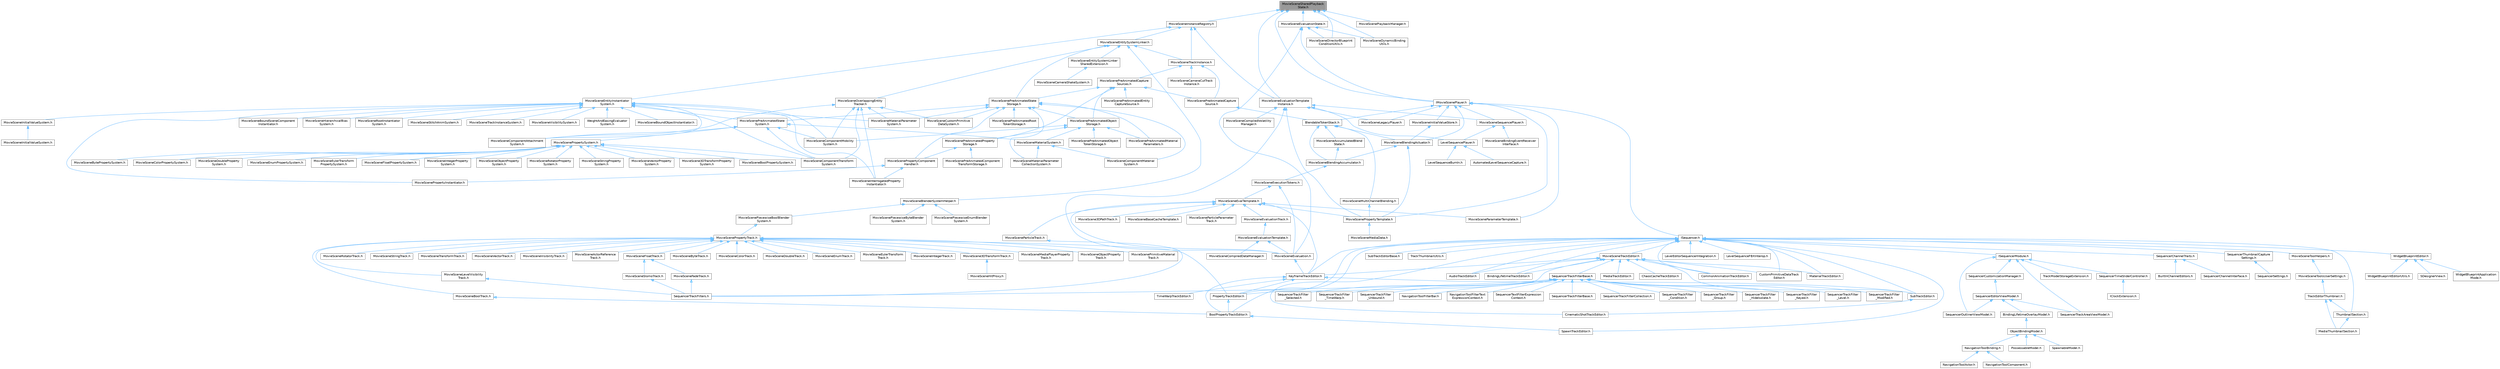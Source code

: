 digraph "MovieSceneSharedPlaybackState.h"
{
 // INTERACTIVE_SVG=YES
 // LATEX_PDF_SIZE
  bgcolor="transparent";
  edge [fontname=Helvetica,fontsize=10,labelfontname=Helvetica,labelfontsize=10];
  node [fontname=Helvetica,fontsize=10,shape=box,height=0.2,width=0.4];
  Node1 [id="Node000001",label="MovieSceneSharedPlayback\lState.h",height=0.2,width=0.4,color="gray40", fillcolor="grey60", style="filled", fontcolor="black",tooltip=" "];
  Node1 -> Node2 [id="edge1_Node000001_Node000002",dir="back",color="steelblue1",style="solid",tooltip=" "];
  Node2 [id="Node000002",label="IMovieScenePlayer.h",height=0.2,width=0.4,color="grey40", fillcolor="white", style="filled",URL="$d3/d25/IMovieScenePlayer_8h.html",tooltip=" "];
  Node2 -> Node3 [id="edge2_Node000002_Node000003",dir="back",color="steelblue1",style="solid",tooltip=" "];
  Node3 [id="Node000003",label="BlendableTokenStack.h",height=0.2,width=0.4,color="grey40", fillcolor="white", style="filled",URL="$de/d3e/BlendableTokenStack_8h.html",tooltip=" "];
  Node3 -> Node4 [id="edge3_Node000003_Node000004",dir="back",color="steelblue1",style="solid",tooltip=" "];
  Node4 [id="Node000004",label="MovieSceneAccumulatedBlend\lState.h",height=0.2,width=0.4,color="grey40", fillcolor="white", style="filled",URL="$d6/d13/MovieSceneAccumulatedBlendState_8h.html",tooltip=" "];
  Node4 -> Node5 [id="edge4_Node000004_Node000005",dir="back",color="steelblue1",style="solid",tooltip=" "];
  Node5 [id="Node000005",label="MovieSceneBlendingAccumulator.h",height=0.2,width=0.4,color="grey40", fillcolor="white", style="filled",URL="$db/dc1/MovieSceneBlendingAccumulator_8h.html",tooltip=" "];
  Node5 -> Node6 [id="edge5_Node000005_Node000006",dir="back",color="steelblue1",style="solid",tooltip=" "];
  Node6 [id="Node000006",label="MovieSceneExecutionTokens.h",height=0.2,width=0.4,color="grey40", fillcolor="white", style="filled",URL="$d7/dd2/MovieSceneExecutionTokens_8h.html",tooltip=" "];
  Node6 -> Node7 [id="edge6_Node000006_Node000007",dir="back",color="steelblue1",style="solid",tooltip=" "];
  Node7 [id="Node000007",label="MovieSceneEvalTemplate.h",height=0.2,width=0.4,color="grey40", fillcolor="white", style="filled",URL="$d2/d6c/MovieSceneEvalTemplate_8h.html",tooltip=" "];
  Node7 -> Node8 [id="edge7_Node000007_Node000008",dir="back",color="steelblue1",style="solid",tooltip=" "];
  Node8 [id="Node000008",label="KeyframeTrackEditor.h",height=0.2,width=0.4,color="grey40", fillcolor="white", style="filled",URL="$dd/d47/KeyframeTrackEditor_8h.html",tooltip=" "];
  Node8 -> Node9 [id="edge8_Node000008_Node000009",dir="back",color="steelblue1",style="solid",tooltip=" "];
  Node9 [id="Node000009",label="BoolPropertyTrackEditor.h",height=0.2,width=0.4,color="grey40", fillcolor="white", style="filled",URL="$db/d07/BoolPropertyTrackEditor_8h.html",tooltip=" "];
  Node9 -> Node10 [id="edge9_Node000009_Node000010",dir="back",color="steelblue1",style="solid",tooltip=" "];
  Node10 [id="Node000010",label="SpawnTrackEditor.h",height=0.2,width=0.4,color="grey40", fillcolor="white", style="filled",URL="$d5/dac/SpawnTrackEditor_8h.html",tooltip=" "];
  Node8 -> Node11 [id="edge10_Node000008_Node000011",dir="back",color="steelblue1",style="solid",tooltip=" "];
  Node11 [id="Node000011",label="PropertyTrackEditor.h",height=0.2,width=0.4,color="grey40", fillcolor="white", style="filled",URL="$da/d9a/PropertyTrackEditor_8h.html",tooltip=" "];
  Node11 -> Node9 [id="edge11_Node000011_Node000009",dir="back",color="steelblue1",style="solid",tooltip=" "];
  Node8 -> Node12 [id="edge12_Node000008_Node000012",dir="back",color="steelblue1",style="solid",tooltip=" "];
  Node12 [id="Node000012",label="SubTrackEditor.h",height=0.2,width=0.4,color="grey40", fillcolor="white", style="filled",URL="$d8/d5b/SubTrackEditor_8h.html",tooltip=" "];
  Node12 -> Node13 [id="edge13_Node000012_Node000013",dir="back",color="steelblue1",style="solid",tooltip=" "];
  Node13 [id="Node000013",label="CinematicShotTrackEditor.h",height=0.2,width=0.4,color="grey40", fillcolor="white", style="filled",URL="$d3/d0c/CinematicShotTrackEditor_8h.html",tooltip=" "];
  Node8 -> Node14 [id="edge14_Node000008_Node000014",dir="back",color="steelblue1",style="solid",tooltip=" "];
  Node14 [id="Node000014",label="TimeWarpTrackEditor.h",height=0.2,width=0.4,color="grey40", fillcolor="white", style="filled",URL="$dc/d2e/TimeWarpTrackEditor_8h.html",tooltip=" "];
  Node7 -> Node15 [id="edge15_Node000007_Node000015",dir="back",color="steelblue1",style="solid",tooltip=" "];
  Node15 [id="Node000015",label="MovieScene3DPathTrack.h",height=0.2,width=0.4,color="grey40", fillcolor="white", style="filled",URL="$d3/d57/MovieScene3DPathTrack_8h.html",tooltip=" "];
  Node7 -> Node16 [id="edge16_Node000007_Node000016",dir="back",color="steelblue1",style="solid",tooltip=" "];
  Node16 [id="Node000016",label="MovieSceneBaseCacheTemplate.h",height=0.2,width=0.4,color="grey40", fillcolor="white", style="filled",URL="$da/d0b/MovieSceneBaseCacheTemplate_8h.html",tooltip=" "];
  Node7 -> Node17 [id="edge17_Node000007_Node000017",dir="back",color="steelblue1",style="solid",tooltip=" "];
  Node17 [id="Node000017",label="MovieSceneEvaluation.h",height=0.2,width=0.4,color="grey40", fillcolor="white", style="filled",URL="$dc/ded/MovieSceneEvaluation_8h.html",tooltip=" "];
  Node17 -> Node8 [id="edge18_Node000017_Node000008",dir="back",color="steelblue1",style="solid",tooltip=" "];
  Node7 -> Node18 [id="edge19_Node000007_Node000018",dir="back",color="steelblue1",style="solid",tooltip=" "];
  Node18 [id="Node000018",label="MovieSceneEvaluationTrack.h",height=0.2,width=0.4,color="grey40", fillcolor="white", style="filled",URL="$d1/de1/MovieSceneEvaluationTrack_8h.html",tooltip=" "];
  Node18 -> Node19 [id="edge20_Node000018_Node000019",dir="back",color="steelblue1",style="solid",tooltip=" "];
  Node19 [id="Node000019",label="MovieSceneEvaluationTemplate.h",height=0.2,width=0.4,color="grey40", fillcolor="white", style="filled",URL="$d9/d34/MovieSceneEvaluationTemplate_8h.html",tooltip=" "];
  Node19 -> Node20 [id="edge21_Node000019_Node000020",dir="back",color="steelblue1",style="solid",tooltip=" "];
  Node20 [id="Node000020",label="MovieSceneCompiledDataManager.h",height=0.2,width=0.4,color="grey40", fillcolor="white", style="filled",URL="$d7/d59/MovieSceneCompiledDataManager_8h.html",tooltip=" "];
  Node19 -> Node17 [id="edge22_Node000019_Node000017",dir="back",color="steelblue1",style="solid",tooltip=" "];
  Node7 -> Node21 [id="edge23_Node000007_Node000021",dir="back",color="steelblue1",style="solid",tooltip=" "];
  Node21 [id="Node000021",label="MovieSceneParameterTemplate.h",height=0.2,width=0.4,color="grey40", fillcolor="white", style="filled",URL="$d9/df3/MovieSceneParameterTemplate_8h.html",tooltip=" "];
  Node7 -> Node22 [id="edge24_Node000007_Node000022",dir="back",color="steelblue1",style="solid",tooltip=" "];
  Node22 [id="Node000022",label="MovieSceneParticleParameter\lTrack.h",height=0.2,width=0.4,color="grey40", fillcolor="white", style="filled",URL="$d2/d09/MovieSceneParticleParameterTrack_8h.html",tooltip=" "];
  Node7 -> Node23 [id="edge25_Node000007_Node000023",dir="back",color="steelblue1",style="solid",tooltip=" "];
  Node23 [id="Node000023",label="MovieSceneParticleTrack.h",height=0.2,width=0.4,color="grey40", fillcolor="white", style="filled",URL="$dd/dba/MovieSceneParticleTrack_8h.html",tooltip=" "];
  Node23 -> Node24 [id="edge26_Node000023_Node000024",dir="back",color="steelblue1",style="solid",tooltip=" "];
  Node24 [id="Node000024",label="SequencerTrackFilters.h",height=0.2,width=0.4,color="grey40", fillcolor="white", style="filled",URL="$df/d72/SequencerTrackFilters_8h.html",tooltip=" "];
  Node7 -> Node25 [id="edge27_Node000007_Node000025",dir="back",color="steelblue1",style="solid",tooltip=" "];
  Node25 [id="Node000025",label="MovieScenePropertyTemplate.h",height=0.2,width=0.4,color="grey40", fillcolor="white", style="filled",URL="$d9/d24/MovieScenePropertyTemplate_8h.html",tooltip=" "];
  Node25 -> Node26 [id="edge28_Node000025_Node000026",dir="back",color="steelblue1",style="solid",tooltip=" "];
  Node26 [id="Node000026",label="MovieSceneMediaData.h",height=0.2,width=0.4,color="grey40", fillcolor="white", style="filled",URL="$de/db0/MovieSceneMediaData_8h.html",tooltip=" "];
  Node6 -> Node17 [id="edge29_Node000006_Node000017",dir="back",color="steelblue1",style="solid",tooltip=" "];
  Node3 -> Node5 [id="edge30_Node000003_Node000005",dir="back",color="steelblue1",style="solid",tooltip=" "];
  Node3 -> Node27 [id="edge31_Node000003_Node000027",dir="back",color="steelblue1",style="solid",tooltip=" "];
  Node27 [id="Node000027",label="MovieSceneBlendingActuator.h",height=0.2,width=0.4,color="grey40", fillcolor="white", style="filled",URL="$d8/d5a/MovieSceneBlendingActuator_8h.html",tooltip=" "];
  Node27 -> Node5 [id="edge32_Node000027_Node000005",dir="back",color="steelblue1",style="solid",tooltip=" "];
  Node27 -> Node25 [id="edge33_Node000027_Node000025",dir="back",color="steelblue1",style="solid",tooltip=" "];
  Node3 -> Node28 [id="edge34_Node000003_Node000028",dir="back",color="steelblue1",style="solid",tooltip=" "];
  Node28 [id="Node000028",label="MovieSceneMultiChannelBlending.h",height=0.2,width=0.4,color="grey40", fillcolor="white", style="filled",URL="$d7/d5d/MovieSceneMultiChannelBlending_8h.html",tooltip=" "];
  Node28 -> Node25 [id="edge35_Node000028_Node000025",dir="back",color="steelblue1",style="solid",tooltip=" "];
  Node2 -> Node29 [id="edge36_Node000002_Node000029",dir="back",color="steelblue1",style="solid",tooltip=" "];
  Node29 [id="Node000029",label="ISequencer.h",height=0.2,width=0.4,color="grey40", fillcolor="white", style="filled",URL="$d7/d1d/ISequencer_8h.html",tooltip=" "];
  Node29 -> Node30 [id="edge37_Node000029_Node000030",dir="back",color="steelblue1",style="solid",tooltip=" "];
  Node30 [id="Node000030",label="AudioTrackEditor.h",height=0.2,width=0.4,color="grey40", fillcolor="white", style="filled",URL="$dd/d96/AudioTrackEditor_8h.html",tooltip=" "];
  Node29 -> Node31 [id="edge38_Node000029_Node000031",dir="back",color="steelblue1",style="solid",tooltip=" "];
  Node31 [id="Node000031",label="BindingLifetimeTrackEditor.h",height=0.2,width=0.4,color="grey40", fillcolor="white", style="filled",URL="$db/d3c/BindingLifetimeTrackEditor_8h.html",tooltip=" "];
  Node29 -> Node9 [id="edge39_Node000029_Node000009",dir="back",color="steelblue1",style="solid",tooltip=" "];
  Node29 -> Node13 [id="edge40_Node000029_Node000013",dir="back",color="steelblue1",style="solid",tooltip=" "];
  Node29 -> Node32 [id="edge41_Node000029_Node000032",dir="back",color="steelblue1",style="solid",tooltip=" "];
  Node32 [id="Node000032",label="CommonAnimationTrackEditor.h",height=0.2,width=0.4,color="grey40", fillcolor="white", style="filled",URL="$d9/d6e/CommonAnimationTrackEditor_8h.html",tooltip=" "];
  Node29 -> Node33 [id="edge42_Node000029_Node000033",dir="back",color="steelblue1",style="solid",tooltip=" "];
  Node33 [id="Node000033",label="CustomPrimitiveDataTrack\lEditor.h",height=0.2,width=0.4,color="grey40", fillcolor="white", style="filled",URL="$dc/d8f/CustomPrimitiveDataTrackEditor_8h.html",tooltip=" "];
  Node29 -> Node34 [id="edge43_Node000029_Node000034",dir="back",color="steelblue1",style="solid",tooltip=" "];
  Node34 [id="Node000034",label="ISequencerModule.h",height=0.2,width=0.4,color="grey40", fillcolor="white", style="filled",URL="$d7/d3b/ISequencerModule_8h.html",tooltip=" "];
  Node34 -> Node35 [id="edge44_Node000034_Node000035",dir="back",color="steelblue1",style="solid",tooltip=" "];
  Node35 [id="Node000035",label="SequencerCustomizationManager.h",height=0.2,width=0.4,color="grey40", fillcolor="white", style="filled",URL="$dd/dea/SequencerCustomizationManager_8h.html",tooltip=" "];
  Node35 -> Node36 [id="edge45_Node000035_Node000036",dir="back",color="steelblue1",style="solid",tooltip=" "];
  Node36 [id="Node000036",label="SequencerEditorViewModel.h",height=0.2,width=0.4,color="grey40", fillcolor="white", style="filled",URL="$da/d57/SequencerEditorViewModel_8h.html",tooltip=" "];
  Node36 -> Node37 [id="edge46_Node000036_Node000037",dir="back",color="steelblue1",style="solid",tooltip=" "];
  Node37 [id="Node000037",label="BindingLifetimeOverlayModel.h",height=0.2,width=0.4,color="grey40", fillcolor="white", style="filled",URL="$d2/d69/BindingLifetimeOverlayModel_8h.html",tooltip=" "];
  Node37 -> Node38 [id="edge47_Node000037_Node000038",dir="back",color="steelblue1",style="solid",tooltip=" "];
  Node38 [id="Node000038",label="ObjectBindingModel.h",height=0.2,width=0.4,color="grey40", fillcolor="white", style="filled",URL="$de/dbc/ObjectBindingModel_8h.html",tooltip=" "];
  Node38 -> Node39 [id="edge48_Node000038_Node000039",dir="back",color="steelblue1",style="solid",tooltip=" "];
  Node39 [id="Node000039",label="NavigationToolBinding.h",height=0.2,width=0.4,color="grey40", fillcolor="white", style="filled",URL="$d0/db5/NavigationToolBinding_8h.html",tooltip=" "];
  Node39 -> Node40 [id="edge49_Node000039_Node000040",dir="back",color="steelblue1",style="solid",tooltip=" "];
  Node40 [id="Node000040",label="NavigationToolActor.h",height=0.2,width=0.4,color="grey40", fillcolor="white", style="filled",URL="$d6/da8/NavigationToolActor_8h.html",tooltip=" "];
  Node39 -> Node41 [id="edge50_Node000039_Node000041",dir="back",color="steelblue1",style="solid",tooltip=" "];
  Node41 [id="Node000041",label="NavigationToolComponent.h",height=0.2,width=0.4,color="grey40", fillcolor="white", style="filled",URL="$d7/dfc/NavigationToolComponent_8h.html",tooltip=" "];
  Node38 -> Node42 [id="edge51_Node000038_Node000042",dir="back",color="steelblue1",style="solid",tooltip=" "];
  Node42 [id="Node000042",label="PossessableModel.h",height=0.2,width=0.4,color="grey40", fillcolor="white", style="filled",URL="$d5/d01/PossessableModel_8h.html",tooltip=" "];
  Node38 -> Node43 [id="edge52_Node000038_Node000043",dir="back",color="steelblue1",style="solid",tooltip=" "];
  Node43 [id="Node000043",label="SpawnableModel.h",height=0.2,width=0.4,color="grey40", fillcolor="white", style="filled",URL="$d0/dd5/SpawnableModel_8h.html",tooltip=" "];
  Node36 -> Node44 [id="edge53_Node000036_Node000044",dir="back",color="steelblue1",style="solid",tooltip=" "];
  Node44 [id="Node000044",label="SequencerOutlinerViewModel.h",height=0.2,width=0.4,color="grey40", fillcolor="white", style="filled",URL="$da/d12/SequencerOutlinerViewModel_8h.html",tooltip=" "];
  Node36 -> Node45 [id="edge54_Node000036_Node000045",dir="back",color="steelblue1",style="solid",tooltip=" "];
  Node45 [id="Node000045",label="SequencerTrackAreaViewModel.h",height=0.2,width=0.4,color="grey40", fillcolor="white", style="filled",URL="$d9/dd2/SequencerTrackAreaViewModel_8h.html",tooltip=" "];
  Node34 -> Node44 [id="edge55_Node000034_Node000044",dir="back",color="steelblue1",style="solid",tooltip=" "];
  Node34 -> Node46 [id="edge56_Node000034_Node000046",dir="back",color="steelblue1",style="solid",tooltip=" "];
  Node46 [id="Node000046",label="SequencerTimeSliderController.h",height=0.2,width=0.4,color="grey40", fillcolor="white", style="filled",URL="$d3/d54/SequencerTimeSliderController_8h.html",tooltip=" "];
  Node46 -> Node47 [id="edge57_Node000046_Node000047",dir="back",color="steelblue1",style="solid",tooltip=" "];
  Node47 [id="Node000047",label="IClockExtension.h",height=0.2,width=0.4,color="grey40", fillcolor="white", style="filled",URL="$d1/d52/IClockExtension_8h.html",tooltip=" "];
  Node34 -> Node45 [id="edge58_Node000034_Node000045",dir="back",color="steelblue1",style="solid",tooltip=" "];
  Node34 -> Node48 [id="edge59_Node000034_Node000048",dir="back",color="steelblue1",style="solid",tooltip=" "];
  Node48 [id="Node000048",label="TrackModelStorageExtension.h",height=0.2,width=0.4,color="grey40", fillcolor="white", style="filled",URL="$d8/d98/TrackModelStorageExtension_8h.html",tooltip=" "];
  Node29 -> Node8 [id="edge60_Node000029_Node000008",dir="back",color="steelblue1",style="solid",tooltip=" "];
  Node29 -> Node49 [id="edge61_Node000029_Node000049",dir="back",color="steelblue1",style="solid",tooltip=" "];
  Node49 [id="Node000049",label="LevelEditorSequencerIntegration.h",height=0.2,width=0.4,color="grey40", fillcolor="white", style="filled",URL="$d5/d15/LevelEditorSequencerIntegration_8h.html",tooltip=" "];
  Node29 -> Node50 [id="edge62_Node000029_Node000050",dir="back",color="steelblue1",style="solid",tooltip=" "];
  Node50 [id="Node000050",label="LevelSequenceFBXInterop.h",height=0.2,width=0.4,color="grey40", fillcolor="white", style="filled",URL="$d7/d4f/LevelSequenceFBXInterop_8h.html",tooltip=" "];
  Node29 -> Node51 [id="edge63_Node000029_Node000051",dir="back",color="steelblue1",style="solid",tooltip=" "];
  Node51 [id="Node000051",label="MaterialTrackEditor.h",height=0.2,width=0.4,color="grey40", fillcolor="white", style="filled",URL="$d1/d9f/MaterialTrackEditor_8h.html",tooltip=" "];
  Node29 -> Node52 [id="edge64_Node000029_Node000052",dir="back",color="steelblue1",style="solid",tooltip=" "];
  Node52 [id="Node000052",label="MovieSceneToolHelpers.h",height=0.2,width=0.4,color="grey40", fillcolor="white", style="filled",URL="$d4/d0e/MovieSceneToolHelpers_8h.html",tooltip=" "];
  Node52 -> Node53 [id="edge65_Node000052_Node000053",dir="back",color="steelblue1",style="solid",tooltip=" "];
  Node53 [id="Node000053",label="MovieSceneToolsUserSettings.h",height=0.2,width=0.4,color="grey40", fillcolor="white", style="filled",URL="$d5/dab/MovieSceneToolsUserSettings_8h.html",tooltip=" "];
  Node53 -> Node54 [id="edge66_Node000053_Node000054",dir="back",color="steelblue1",style="solid",tooltip=" "];
  Node54 [id="Node000054",label="TrackEditorThumbnail.h",height=0.2,width=0.4,color="grey40", fillcolor="white", style="filled",URL="$d6/d44/TrackEditorThumbnail_8h.html",tooltip=" "];
  Node54 -> Node55 [id="edge67_Node000054_Node000055",dir="back",color="steelblue1",style="solid",tooltip=" "];
  Node55 [id="Node000055",label="MediaThumbnailSection.h",height=0.2,width=0.4,color="grey40", fillcolor="white", style="filled",URL="$d8/dfe/MediaThumbnailSection_8h.html",tooltip=" "];
  Node54 -> Node56 [id="edge68_Node000054_Node000056",dir="back",color="steelblue1",style="solid",tooltip=" "];
  Node56 [id="Node000056",label="ThumbnailSection.h",height=0.2,width=0.4,color="grey40", fillcolor="white", style="filled",URL="$de/daf/ThumbnailSection_8h.html",tooltip=" "];
  Node56 -> Node55 [id="edge69_Node000056_Node000055",dir="back",color="steelblue1",style="solid",tooltip=" "];
  Node29 -> Node57 [id="edge70_Node000029_Node000057",dir="back",color="steelblue1",style="solid",tooltip=" "];
  Node57 [id="Node000057",label="MovieSceneTrackEditor.h",height=0.2,width=0.4,color="grey40", fillcolor="white", style="filled",URL="$db/d6c/MovieSceneTrackEditor_8h.html",tooltip=" "];
  Node57 -> Node30 [id="edge71_Node000057_Node000030",dir="back",color="steelblue1",style="solid",tooltip=" "];
  Node57 -> Node31 [id="edge72_Node000057_Node000031",dir="back",color="steelblue1",style="solid",tooltip=" "];
  Node57 -> Node58 [id="edge73_Node000057_Node000058",dir="back",color="steelblue1",style="solid",tooltip=" "];
  Node58 [id="Node000058",label="ChaosCacheTrackEditor.h",height=0.2,width=0.4,color="grey40", fillcolor="white", style="filled",URL="$db/d36/ChaosCacheTrackEditor_8h.html",tooltip=" "];
  Node57 -> Node32 [id="edge74_Node000057_Node000032",dir="back",color="steelblue1",style="solid",tooltip=" "];
  Node57 -> Node33 [id="edge75_Node000057_Node000033",dir="back",color="steelblue1",style="solid",tooltip=" "];
  Node57 -> Node8 [id="edge76_Node000057_Node000008",dir="back",color="steelblue1",style="solid",tooltip=" "];
  Node57 -> Node51 [id="edge77_Node000057_Node000051",dir="back",color="steelblue1",style="solid",tooltip=" "];
  Node57 -> Node59 [id="edge78_Node000057_Node000059",dir="back",color="steelblue1",style="solid",tooltip=" "];
  Node59 [id="Node000059",label="MediaTrackEditor.h",height=0.2,width=0.4,color="grey40", fillcolor="white", style="filled",URL="$d0/d41/MediaTrackEditor_8h.html",tooltip=" "];
  Node57 -> Node11 [id="edge79_Node000057_Node000011",dir="back",color="steelblue1",style="solid",tooltip=" "];
  Node57 -> Node60 [id="edge80_Node000057_Node000060",dir="back",color="steelblue1",style="solid",tooltip=" "];
  Node60 [id="Node000060",label="SequencerTrackFilterBase.h",height=0.2,width=0.4,color="grey40", fillcolor="white", style="filled",URL="$d8/def/Filters_2SequencerTrackFilterBase_8h.html",tooltip=" "];
  Node60 -> Node61 [id="edge81_Node000060_Node000061",dir="back",color="steelblue1",style="solid",tooltip=" "];
  Node61 [id="Node000061",label="NavigationToolFilterBar.h",height=0.2,width=0.4,color="grey40", fillcolor="white", style="filled",URL="$df/d14/NavigationToolFilterBar_8h.html",tooltip=" "];
  Node60 -> Node62 [id="edge82_Node000060_Node000062",dir="back",color="steelblue1",style="solid",tooltip=" "];
  Node62 [id="Node000062",label="NavigationToolFilterText\lExpressionContext.h",height=0.2,width=0.4,color="grey40", fillcolor="white", style="filled",URL="$d8/dd2/NavigationToolFilterTextExpressionContext_8h.html",tooltip=" "];
  Node60 -> Node63 [id="edge83_Node000060_Node000063",dir="back",color="steelblue1",style="solid",tooltip=" "];
  Node63 [id="Node000063",label="SequencerTextFilterExpression\lContext.h",height=0.2,width=0.4,color="grey40", fillcolor="white", style="filled",URL="$d0/d9f/SequencerTextFilterExpressionContext_8h.html",tooltip=" "];
  Node60 -> Node64 [id="edge84_Node000060_Node000064",dir="back",color="steelblue1",style="solid",tooltip=" "];
  Node64 [id="Node000064",label="SequencerTrackFilterBase.h",height=0.2,width=0.4,color="grey40", fillcolor="white", style="filled",URL="$d8/d4d/SequencerTrackFilterBase_8h.html",tooltip=" "];
  Node60 -> Node65 [id="edge85_Node000060_Node000065",dir="back",color="steelblue1",style="solid",tooltip=" "];
  Node65 [id="Node000065",label="SequencerTrackFilterCollection.h",height=0.2,width=0.4,color="grey40", fillcolor="white", style="filled",URL="$d8/de2/SequencerTrackFilterCollection_8h.html",tooltip=" "];
  Node60 -> Node66 [id="edge86_Node000060_Node000066",dir="back",color="steelblue1",style="solid",tooltip=" "];
  Node66 [id="Node000066",label="SequencerTrackFilter\l_Condition.h",height=0.2,width=0.4,color="grey40", fillcolor="white", style="filled",URL="$df/d17/SequencerTrackFilter__Condition_8h.html",tooltip=" "];
  Node60 -> Node67 [id="edge87_Node000060_Node000067",dir="back",color="steelblue1",style="solid",tooltip=" "];
  Node67 [id="Node000067",label="SequencerTrackFilter\l_Group.h",height=0.2,width=0.4,color="grey40", fillcolor="white", style="filled",URL="$da/dea/SequencerTrackFilter__Group_8h.html",tooltip=" "];
  Node60 -> Node68 [id="edge88_Node000060_Node000068",dir="back",color="steelblue1",style="solid",tooltip=" "];
  Node68 [id="Node000068",label="SequencerTrackFilter\l_HideIsolate.h",height=0.2,width=0.4,color="grey40", fillcolor="white", style="filled",URL="$d3/d55/SequencerTrackFilter__HideIsolate_8h.html",tooltip=" "];
  Node60 -> Node69 [id="edge89_Node000060_Node000069",dir="back",color="steelblue1",style="solid",tooltip=" "];
  Node69 [id="Node000069",label="SequencerTrackFilter\l_Keyed.h",height=0.2,width=0.4,color="grey40", fillcolor="white", style="filled",URL="$d4/d2d/SequencerTrackFilter__Keyed_8h.html",tooltip=" "];
  Node60 -> Node70 [id="edge90_Node000060_Node000070",dir="back",color="steelblue1",style="solid",tooltip=" "];
  Node70 [id="Node000070",label="SequencerTrackFilter\l_Level.h",height=0.2,width=0.4,color="grey40", fillcolor="white", style="filled",URL="$d2/d6c/SequencerTrackFilter__Level_8h.html",tooltip=" "];
  Node60 -> Node71 [id="edge91_Node000060_Node000071",dir="back",color="steelblue1",style="solid",tooltip=" "];
  Node71 [id="Node000071",label="SequencerTrackFilter\l_Modified.h",height=0.2,width=0.4,color="grey40", fillcolor="white", style="filled",URL="$d0/dd9/SequencerTrackFilter__Modified_8h.html",tooltip=" "];
  Node60 -> Node72 [id="edge92_Node000060_Node000072",dir="back",color="steelblue1",style="solid",tooltip=" "];
  Node72 [id="Node000072",label="SequencerTrackFilter\l_Selected.h",height=0.2,width=0.4,color="grey40", fillcolor="white", style="filled",URL="$dc/d54/SequencerTrackFilter__Selected_8h.html",tooltip=" "];
  Node60 -> Node73 [id="edge93_Node000060_Node000073",dir="back",color="steelblue1",style="solid",tooltip=" "];
  Node73 [id="Node000073",label="SequencerTrackFilter\l_TimeWarp.h",height=0.2,width=0.4,color="grey40", fillcolor="white", style="filled",URL="$d6/dd0/SequencerTrackFilter__TimeWarp_8h.html",tooltip=" "];
  Node60 -> Node74 [id="edge94_Node000060_Node000074",dir="back",color="steelblue1",style="solid",tooltip=" "];
  Node74 [id="Node000074",label="SequencerTrackFilter\l_Unbound.h",height=0.2,width=0.4,color="grey40", fillcolor="white", style="filled",URL="$d0/dd1/SequencerTrackFilter__Unbound_8h.html",tooltip=" "];
  Node60 -> Node24 [id="edge95_Node000060_Node000024",dir="back",color="steelblue1",style="solid",tooltip=" "];
  Node57 -> Node12 [id="edge96_Node000057_Node000012",dir="back",color="steelblue1",style="solid",tooltip=" "];
  Node29 -> Node11 [id="edge97_Node000029_Node000011",dir="back",color="steelblue1",style="solid",tooltip=" "];
  Node29 -> Node75 [id="edge98_Node000029_Node000075",dir="back",color="steelblue1",style="solid",tooltip=" "];
  Node75 [id="Node000075",label="SequencerChannelTraits.h",height=0.2,width=0.4,color="grey40", fillcolor="white", style="filled",URL="$d6/db9/SequencerChannelTraits_8h.html",tooltip=" "];
  Node75 -> Node76 [id="edge99_Node000075_Node000076",dir="back",color="steelblue1",style="solid",tooltip=" "];
  Node76 [id="Node000076",label="BuiltInChannelEditors.h",height=0.2,width=0.4,color="grey40", fillcolor="white", style="filled",URL="$df/daf/BuiltInChannelEditors_8h.html",tooltip=" "];
  Node75 -> Node77 [id="edge100_Node000075_Node000077",dir="back",color="steelblue1",style="solid",tooltip=" "];
  Node77 [id="Node000077",label="SequencerChannelInterface.h",height=0.2,width=0.4,color="grey40", fillcolor="white", style="filled",URL="$da/d51/SequencerChannelInterface_8h.html",tooltip=" "];
  Node29 -> Node78 [id="edge101_Node000029_Node000078",dir="back",color="steelblue1",style="solid",tooltip=" "];
  Node78 [id="Node000078",label="SequencerThumbnailCapture\lSettings.h",height=0.2,width=0.4,color="grey40", fillcolor="white", style="filled",URL="$de/d05/SequencerThumbnailCaptureSettings_8h.html",tooltip=" "];
  Node78 -> Node79 [id="edge102_Node000078_Node000079",dir="back",color="steelblue1",style="solid",tooltip=" "];
  Node79 [id="Node000079",label="SequencerSettings.h",height=0.2,width=0.4,color="grey40", fillcolor="white", style="filled",URL="$d1/d46/SequencerSettings_8h.html",tooltip=" "];
  Node29 -> Node10 [id="edge103_Node000029_Node000010",dir="back",color="steelblue1",style="solid",tooltip=" "];
  Node29 -> Node12 [id="edge104_Node000029_Node000012",dir="back",color="steelblue1",style="solid",tooltip=" "];
  Node29 -> Node80 [id="edge105_Node000029_Node000080",dir="back",color="steelblue1",style="solid",tooltip=" "];
  Node80 [id="Node000080",label="SubTrackEditorBase.h",height=0.2,width=0.4,color="grey40", fillcolor="white", style="filled",URL="$db/d33/SubTrackEditorBase_8h.html",tooltip=" "];
  Node29 -> Node56 [id="edge106_Node000029_Node000056",dir="back",color="steelblue1",style="solid",tooltip=" "];
  Node29 -> Node81 [id="edge107_Node000029_Node000081",dir="back",color="steelblue1",style="solid",tooltip=" "];
  Node81 [id="Node000081",label="TrackThumbnailUtils.h",height=0.2,width=0.4,color="grey40", fillcolor="white", style="filled",URL="$dc/df4/TrackThumbnailUtils_8h.html",tooltip=" "];
  Node29 -> Node82 [id="edge108_Node000029_Node000082",dir="back",color="steelblue1",style="solid",tooltip=" "];
  Node82 [id="Node000082",label="WidgetBlueprintEditor.h",height=0.2,width=0.4,color="grey40", fillcolor="white", style="filled",URL="$d6/d04/WidgetBlueprintEditor_8h.html",tooltip=" "];
  Node82 -> Node83 [id="edge109_Node000082_Node000083",dir="back",color="steelblue1",style="solid",tooltip=" "];
  Node83 [id="Node000083",label="SDesignerView.h",height=0.2,width=0.4,color="grey40", fillcolor="white", style="filled",URL="$d2/d14/SDesignerView_8h.html",tooltip=" "];
  Node82 -> Node84 [id="edge110_Node000082_Node000084",dir="back",color="steelblue1",style="solid",tooltip=" "];
  Node84 [id="Node000084",label="WidgetBlueprintApplication\lMode.h",height=0.2,width=0.4,color="grey40", fillcolor="white", style="filled",URL="$d3/d40/WidgetBlueprintApplicationMode_8h.html",tooltip=" "];
  Node82 -> Node85 [id="edge111_Node000082_Node000085",dir="back",color="steelblue1",style="solid",tooltip=" "];
  Node85 [id="Node000085",label="WidgetBlueprintEditorUtils.h",height=0.2,width=0.4,color="grey40", fillcolor="white", style="filled",URL="$d9/df7/WidgetBlueprintEditorUtils_8h.html",tooltip=" "];
  Node2 -> Node27 [id="edge112_Node000002_Node000027",dir="back",color="steelblue1",style="solid",tooltip=" "];
  Node2 -> Node86 [id="edge113_Node000002_Node000086",dir="back",color="steelblue1",style="solid",tooltip=" "];
  Node86 [id="Node000086",label="MovieSceneInitialValueStore.h",height=0.2,width=0.4,color="grey40", fillcolor="white", style="filled",URL="$db/dc0/MovieSceneInitialValueStore_8h.html",tooltip=" "];
  Node86 -> Node27 [id="edge114_Node000086_Node000027",dir="back",color="steelblue1",style="solid",tooltip=" "];
  Node2 -> Node87 [id="edge115_Node000002_Node000087",dir="back",color="steelblue1",style="solid",tooltip=" "];
  Node87 [id="Node000087",label="MovieSceneLegacyPlayer.h",height=0.2,width=0.4,color="grey40", fillcolor="white", style="filled",URL="$d7/dfb/MovieSceneLegacyPlayer_8h.html",tooltip=" "];
  Node2 -> Node21 [id="edge116_Node000002_Node000021",dir="back",color="steelblue1",style="solid",tooltip=" "];
  Node2 -> Node25 [id="edge117_Node000002_Node000025",dir="back",color="steelblue1",style="solid",tooltip=" "];
  Node2 -> Node88 [id="edge118_Node000002_Node000088",dir="back",color="steelblue1",style="solid",tooltip=" "];
  Node88 [id="Node000088",label="MovieSceneSequencePlayer.h",height=0.2,width=0.4,color="grey40", fillcolor="white", style="filled",URL="$d3/d08/MovieSceneSequencePlayer_8h.html",tooltip=" "];
  Node88 -> Node89 [id="edge119_Node000088_Node000089",dir="back",color="steelblue1",style="solid",tooltip=" "];
  Node89 [id="Node000089",label="LevelSequencePlayer.h",height=0.2,width=0.4,color="grey40", fillcolor="white", style="filled",URL="$d0/d5e/LevelSequencePlayer_8h.html",tooltip=" "];
  Node89 -> Node90 [id="edge120_Node000089_Node000090",dir="back",color="steelblue1",style="solid",tooltip=" "];
  Node90 [id="Node000090",label="AutomatedLevelSequenceCapture.h",height=0.2,width=0.4,color="grey40", fillcolor="white", style="filled",URL="$d4/d3e/AutomatedLevelSequenceCapture_8h.html",tooltip=" "];
  Node89 -> Node91 [id="edge121_Node000089_Node000091",dir="back",color="steelblue1",style="solid",tooltip=" "];
  Node91 [id="Node000091",label="LevelSequenceBurnIn.h",height=0.2,width=0.4,color="grey40", fillcolor="white", style="filled",URL="$d2/d6b/LevelSequenceBurnIn_8h.html",tooltip=" "];
  Node88 -> Node92 [id="edge122_Node000088_Node000092",dir="back",color="steelblue1",style="solid",tooltip=" "];
  Node92 [id="Node000092",label="MovieSceneBindingEventReceiver\lInterface.h",height=0.2,width=0.4,color="grey40", fillcolor="white", style="filled",URL="$df/d39/MovieSceneBindingEventReceiverInterface_8h.html",tooltip=" "];
  Node1 -> Node93 [id="edge123_Node000001_Node000093",dir="back",color="steelblue1",style="solid",tooltip=" "];
  Node93 [id="Node000093",label="MovieSceneDirectorBlueprint\lConditionUtils.h",height=0.2,width=0.4,color="grey40", fillcolor="white", style="filled",URL="$d4/d8a/MovieSceneDirectorBlueprintConditionUtils_8h.html",tooltip=" "];
  Node1 -> Node94 [id="edge124_Node000001_Node000094",dir="back",color="steelblue1",style="solid",tooltip=" "];
  Node94 [id="Node000094",label="MovieSceneDynamicBinding\lUtils.h",height=0.2,width=0.4,color="grey40", fillcolor="white", style="filled",URL="$df/dce/MovieSceneDynamicBindingUtils_8h.html",tooltip=" "];
  Node1 -> Node95 [id="edge125_Node000001_Node000095",dir="back",color="steelblue1",style="solid",tooltip=" "];
  Node95 [id="Node000095",label="MovieSceneEvaluationState.h",height=0.2,width=0.4,color="grey40", fillcolor="white", style="filled",URL="$d4/d20/MovieSceneEvaluationState_8h.html",tooltip=" "];
  Node95 -> Node2 [id="edge126_Node000095_Node000002",dir="back",color="steelblue1",style="solid",tooltip=" "];
  Node95 -> Node93 [id="edge127_Node000095_Node000093",dir="back",color="steelblue1",style="solid",tooltip=" "];
  Node95 -> Node94 [id="edge128_Node000095_Node000094",dir="back",color="steelblue1",style="solid",tooltip=" "];
  Node95 -> Node17 [id="edge129_Node000095_Node000017",dir="back",color="steelblue1",style="solid",tooltip=" "];
  Node1 -> Node96 [id="edge130_Node000001_Node000096",dir="back",color="steelblue1",style="solid",tooltip=" "];
  Node96 [id="Node000096",label="MovieSceneEvaluationTemplate\lInstance.h",height=0.2,width=0.4,color="grey40", fillcolor="white", style="filled",URL="$dc/d63/MovieSceneEvaluationTemplateInstance_8h.html",tooltip=" "];
  Node96 -> Node89 [id="edge131_Node000096_Node000089",dir="back",color="steelblue1",style="solid",tooltip=" "];
  Node96 -> Node97 [id="edge132_Node000096_Node000097",dir="back",color="steelblue1",style="solid",tooltip=" "];
  Node97 [id="Node000097",label="MovieSceneCompiledVolatility\lManager.h",height=0.2,width=0.4,color="grey40", fillcolor="white", style="filled",URL="$db/ddd/MovieSceneCompiledVolatilityManager_8h.html",tooltip=" "];
  Node96 -> Node17 [id="edge133_Node000096_Node000017",dir="back",color="steelblue1",style="solid",tooltip=" "];
  Node96 -> Node87 [id="edge134_Node000096_Node000087",dir="back",color="steelblue1",style="solid",tooltip=" "];
  Node96 -> Node25 [id="edge135_Node000096_Node000025",dir="back",color="steelblue1",style="solid",tooltip=" "];
  Node96 -> Node88 [id="edge136_Node000096_Node000088",dir="back",color="steelblue1",style="solid",tooltip=" "];
  Node1 -> Node98 [id="edge137_Node000001_Node000098",dir="back",color="steelblue1",style="solid",tooltip=" "];
  Node98 [id="Node000098",label="MovieSceneInstanceRegistry.h",height=0.2,width=0.4,color="grey40", fillcolor="white", style="filled",URL="$d6/d54/MovieSceneInstanceRegistry_8h.html",tooltip=" "];
  Node98 -> Node99 [id="edge138_Node000098_Node000099",dir="back",color="steelblue1",style="solid",tooltip=" "];
  Node99 [id="Node000099",label="MovieSceneEntityInstantiator\lSystem.h",height=0.2,width=0.4,color="grey40", fillcolor="white", style="filled",URL="$d1/d77/MovieSceneEntityInstantiatorSystem_8h.html",tooltip=" "];
  Node99 -> Node100 [id="edge139_Node000099_Node000100",dir="back",color="steelblue1",style="solid",tooltip=" "];
  Node100 [id="Node000100",label="MovieSceneBoundObjectInstantiator.h",height=0.2,width=0.4,color="grey40", fillcolor="white", style="filled",URL="$d2/d08/MovieSceneBoundObjectInstantiator_8h.html",tooltip=" "];
  Node99 -> Node101 [id="edge140_Node000099_Node000101",dir="back",color="steelblue1",style="solid",tooltip=" "];
  Node101 [id="Node000101",label="MovieSceneBoundSceneComponent\lInstantiator.h",height=0.2,width=0.4,color="grey40", fillcolor="white", style="filled",URL="$d7/dae/MovieSceneBoundSceneComponentInstantiator_8h.html",tooltip=" "];
  Node99 -> Node102 [id="edge141_Node000099_Node000102",dir="back",color="steelblue1",style="solid",tooltip=" "];
  Node102 [id="Node000102",label="MovieSceneComponentAttachment\lSystem.h",height=0.2,width=0.4,color="grey40", fillcolor="white", style="filled",URL="$d9/db3/MovieSceneComponentAttachmentSystem_8h.html",tooltip=" "];
  Node99 -> Node103 [id="edge142_Node000099_Node000103",dir="back",color="steelblue1",style="solid",tooltip=" "];
  Node103 [id="Node000103",label="MovieSceneComponentMobility\lSystem.h",height=0.2,width=0.4,color="grey40", fillcolor="white", style="filled",URL="$d7/dca/MovieSceneComponentMobilitySystem_8h.html",tooltip=" "];
  Node99 -> Node104 [id="edge143_Node000099_Node000104",dir="back",color="steelblue1",style="solid",tooltip=" "];
  Node104 [id="Node000104",label="MovieSceneComponentTransform\lSystem.h",height=0.2,width=0.4,color="grey40", fillcolor="white", style="filled",URL="$d1/d3e/MovieSceneComponentTransformSystem_8h.html",tooltip=" "];
  Node99 -> Node105 [id="edge144_Node000099_Node000105",dir="back",color="steelblue1",style="solid",tooltip=" "];
  Node105 [id="Node000105",label="MovieSceneHierarchicalBias\lSystem.h",height=0.2,width=0.4,color="grey40", fillcolor="white", style="filled",URL="$db/dbf/MovieSceneHierarchicalBiasSystem_8h.html",tooltip=" "];
  Node99 -> Node106 [id="edge145_Node000099_Node000106",dir="back",color="steelblue1",style="solid",tooltip=" "];
  Node106 [id="Node000106",label="MovieSceneInitialValueSystem.h",height=0.2,width=0.4,color="grey40", fillcolor="white", style="filled",URL="$de/d69/Public_2EntitySystem_2MovieSceneInitialValueSystem_8h.html",tooltip=" "];
  Node106 -> Node107 [id="edge146_Node000106_Node000107",dir="back",color="steelblue1",style="solid",tooltip=" "];
  Node107 [id="Node000107",label="MovieSceneInitialValueSystem.h",height=0.2,width=0.4,color="grey40", fillcolor="white", style="filled",URL="$d5/dde/racks_2Public_2Systems_2MovieSceneInitialValueSystem_8h.html",tooltip=" "];
  Node99 -> Node108 [id="edge147_Node000099_Node000108",dir="back",color="steelblue1",style="solid",tooltip=" "];
  Node108 [id="Node000108",label="MovieSceneInterrogatedProperty\lInstantiator.h",height=0.2,width=0.4,color="grey40", fillcolor="white", style="filled",URL="$df/d43/MovieSceneInterrogatedPropertyInstantiator_8h.html",tooltip=" "];
  Node99 -> Node109 [id="edge148_Node000099_Node000109",dir="back",color="steelblue1",style="solid",tooltip=" "];
  Node109 [id="Node000109",label="MovieSceneMaterialParameter\lSystem.h",height=0.2,width=0.4,color="grey40", fillcolor="white", style="filled",URL="$d9/d38/MovieSceneMaterialParameterSystem_8h.html",tooltip=" "];
  Node99 -> Node110 [id="edge149_Node000099_Node000110",dir="back",color="steelblue1",style="solid",tooltip=" "];
  Node110 [id="Node000110",label="MovieScenePreAnimatedState\lSystem.h",height=0.2,width=0.4,color="grey40", fillcolor="white", style="filled",URL="$df/d2d/MovieScenePreAnimatedStateSystem_8h.html",tooltip=" "];
  Node110 -> Node102 [id="edge150_Node000110_Node000102",dir="back",color="steelblue1",style="solid",tooltip=" "];
  Node110 -> Node103 [id="edge151_Node000110_Node000103",dir="back",color="steelblue1",style="solid",tooltip=" "];
  Node110 -> Node104 [id="edge152_Node000110_Node000104",dir="back",color="steelblue1",style="solid",tooltip=" "];
  Node110 -> Node111 [id="edge153_Node000110_Node000111",dir="back",color="steelblue1",style="solid",tooltip=" "];
  Node111 [id="Node000111",label="MovieSceneMaterialSystem.h",height=0.2,width=0.4,color="grey40", fillcolor="white", style="filled",URL="$d2/d2f/MovieSceneMaterialSystem_8h.html",tooltip=" "];
  Node111 -> Node112 [id="edge154_Node000111_Node000112",dir="back",color="steelblue1",style="solid",tooltip=" "];
  Node112 [id="Node000112",label="MovieSceneComponentMaterial\lSystem.h",height=0.2,width=0.4,color="grey40", fillcolor="white", style="filled",URL="$d7/d7c/MovieSceneComponentMaterialSystem_8h.html",tooltip=" "];
  Node111 -> Node113 [id="edge155_Node000111_Node000113",dir="back",color="steelblue1",style="solid",tooltip=" "];
  Node113 [id="Node000113",label="MovieSceneMaterialParameter\lCollectionSystem.h",height=0.2,width=0.4,color="grey40", fillcolor="white", style="filled",URL="$d4/d18/MovieSceneMaterialParameterCollectionSystem_8h.html",tooltip=" "];
  Node110 -> Node114 [id="edge156_Node000110_Node000114",dir="back",color="steelblue1",style="solid",tooltip=" "];
  Node114 [id="Node000114",label="MovieScenePropertySystem.h",height=0.2,width=0.4,color="grey40", fillcolor="white", style="filled",URL="$dd/d75/MovieScenePropertySystem_8h.html",tooltip=" "];
  Node114 -> Node115 [id="edge157_Node000114_Node000115",dir="back",color="steelblue1",style="solid",tooltip=" "];
  Node115 [id="Node000115",label="MovieScene3DTransformProperty\lSystem.h",height=0.2,width=0.4,color="grey40", fillcolor="white", style="filled",URL="$dc/d97/MovieScene3DTransformPropertySystem_8h.html",tooltip=" "];
  Node114 -> Node116 [id="edge158_Node000114_Node000116",dir="back",color="steelblue1",style="solid",tooltip=" "];
  Node116 [id="Node000116",label="MovieSceneBoolPropertySystem.h",height=0.2,width=0.4,color="grey40", fillcolor="white", style="filled",URL="$d4/d0f/MovieSceneBoolPropertySystem_8h.html",tooltip=" "];
  Node114 -> Node117 [id="edge159_Node000114_Node000117",dir="back",color="steelblue1",style="solid",tooltip=" "];
  Node117 [id="Node000117",label="MovieSceneBytePropertySystem.h",height=0.2,width=0.4,color="grey40", fillcolor="white", style="filled",URL="$d7/d22/MovieSceneBytePropertySystem_8h.html",tooltip=" "];
  Node114 -> Node118 [id="edge160_Node000114_Node000118",dir="back",color="steelblue1",style="solid",tooltip=" "];
  Node118 [id="Node000118",label="MovieSceneColorPropertySystem.h",height=0.2,width=0.4,color="grey40", fillcolor="white", style="filled",URL="$d4/d03/MovieSceneColorPropertySystem_8h.html",tooltip=" "];
  Node114 -> Node104 [id="edge161_Node000114_Node000104",dir="back",color="steelblue1",style="solid",tooltip=" "];
  Node114 -> Node119 [id="edge162_Node000114_Node000119",dir="back",color="steelblue1",style="solid",tooltip=" "];
  Node119 [id="Node000119",label="MovieSceneDoubleProperty\lSystem.h",height=0.2,width=0.4,color="grey40", fillcolor="white", style="filled",URL="$df/d84/MovieSceneDoublePropertySystem_8h.html",tooltip=" "];
  Node114 -> Node120 [id="edge163_Node000114_Node000120",dir="back",color="steelblue1",style="solid",tooltip=" "];
  Node120 [id="Node000120",label="MovieSceneEnumPropertySystem.h",height=0.2,width=0.4,color="grey40", fillcolor="white", style="filled",URL="$d7/dc8/MovieSceneEnumPropertySystem_8h.html",tooltip=" "];
  Node114 -> Node121 [id="edge164_Node000114_Node000121",dir="back",color="steelblue1",style="solid",tooltip=" "];
  Node121 [id="Node000121",label="MovieSceneEulerTransform\lPropertySystem.h",height=0.2,width=0.4,color="grey40", fillcolor="white", style="filled",URL="$dd/d14/MovieSceneEulerTransformPropertySystem_8h.html",tooltip=" "];
  Node114 -> Node122 [id="edge165_Node000114_Node000122",dir="back",color="steelblue1",style="solid",tooltip=" "];
  Node122 [id="Node000122",label="MovieSceneFloatPropertySystem.h",height=0.2,width=0.4,color="grey40", fillcolor="white", style="filled",URL="$d0/de6/MovieSceneFloatPropertySystem_8h.html",tooltip=" "];
  Node114 -> Node123 [id="edge166_Node000114_Node000123",dir="back",color="steelblue1",style="solid",tooltip=" "];
  Node123 [id="Node000123",label="MovieSceneIntegerProperty\lSystem.h",height=0.2,width=0.4,color="grey40", fillcolor="white", style="filled",URL="$d3/d1a/MovieSceneIntegerPropertySystem_8h.html",tooltip=" "];
  Node114 -> Node124 [id="edge167_Node000114_Node000124",dir="back",color="steelblue1",style="solid",tooltip=" "];
  Node124 [id="Node000124",label="MovieSceneObjectProperty\lSystem.h",height=0.2,width=0.4,color="grey40", fillcolor="white", style="filled",URL="$d8/d20/MovieSceneObjectPropertySystem_8h.html",tooltip=" "];
  Node114 -> Node125 [id="edge168_Node000114_Node000125",dir="back",color="steelblue1",style="solid",tooltip=" "];
  Node125 [id="Node000125",label="MovieSceneRotatorProperty\lSystem.h",height=0.2,width=0.4,color="grey40", fillcolor="white", style="filled",URL="$d6/d74/MovieSceneRotatorPropertySystem_8h.html",tooltip=" "];
  Node114 -> Node126 [id="edge169_Node000114_Node000126",dir="back",color="steelblue1",style="solid",tooltip=" "];
  Node126 [id="Node000126",label="MovieSceneStringProperty\lSystem.h",height=0.2,width=0.4,color="grey40", fillcolor="white", style="filled",URL="$d8/d8f/MovieSceneStringPropertySystem_8h.html",tooltip=" "];
  Node114 -> Node127 [id="edge170_Node000114_Node000127",dir="back",color="steelblue1",style="solid",tooltip=" "];
  Node127 [id="Node000127",label="MovieSceneVectorProperty\lSystem.h",height=0.2,width=0.4,color="grey40", fillcolor="white", style="filled",URL="$da/d10/MovieSceneVectorPropertySystem_8h.html",tooltip=" "];
  Node99 -> Node128 [id="edge171_Node000099_Node000128",dir="back",color="steelblue1",style="solid",tooltip=" "];
  Node128 [id="Node000128",label="MovieScenePropertyInstantiator.h",height=0.2,width=0.4,color="grey40", fillcolor="white", style="filled",URL="$d2/ddc/MovieScenePropertyInstantiator_8h.html",tooltip=" "];
  Node99 -> Node129 [id="edge172_Node000099_Node000129",dir="back",color="steelblue1",style="solid",tooltip=" "];
  Node129 [id="Node000129",label="MovieSceneRootInstantiator\lSystem.h",height=0.2,width=0.4,color="grey40", fillcolor="white", style="filled",URL="$dc/d52/MovieSceneRootInstantiatorSystem_8h.html",tooltip=" "];
  Node99 -> Node130 [id="edge173_Node000099_Node000130",dir="back",color="steelblue1",style="solid",tooltip=" "];
  Node130 [id="Node000130",label="MovieSceneStitchAnimSystem.h",height=0.2,width=0.4,color="grey40", fillcolor="white", style="filled",URL="$d1/d39/MovieSceneStitchAnimSystem_8h.html",tooltip=" "];
  Node99 -> Node131 [id="edge174_Node000099_Node000131",dir="back",color="steelblue1",style="solid",tooltip=" "];
  Node131 [id="Node000131",label="MovieSceneTrackInstanceSystem.h",height=0.2,width=0.4,color="grey40", fillcolor="white", style="filled",URL="$d4/db7/MovieSceneTrackInstanceSystem_8h.html",tooltip=" "];
  Node99 -> Node132 [id="edge175_Node000099_Node000132",dir="back",color="steelblue1",style="solid",tooltip=" "];
  Node132 [id="Node000132",label="MovieSceneVisibilitySystem.h",height=0.2,width=0.4,color="grey40", fillcolor="white", style="filled",URL="$d6/d1d/MovieSceneVisibilitySystem_8h.html",tooltip=" "];
  Node99 -> Node133 [id="edge176_Node000099_Node000133",dir="back",color="steelblue1",style="solid",tooltip=" "];
  Node133 [id="Node000133",label="WeightAndEasingEvaluator\lSystem.h",height=0.2,width=0.4,color="grey40", fillcolor="white", style="filled",URL="$d0/d06/WeightAndEasingEvaluatorSystem_8h.html",tooltip=" "];
  Node98 -> Node134 [id="edge177_Node000098_Node000134",dir="back",color="steelblue1",style="solid",tooltip=" "];
  Node134 [id="Node000134",label="MovieSceneEntitySystemLinker.h",height=0.2,width=0.4,color="grey40", fillcolor="white", style="filled",URL="$d9/d16/MovieSceneEntitySystemLinker_8h.html",tooltip=" "];
  Node134 -> Node135 [id="edge178_Node000134_Node000135",dir="back",color="steelblue1",style="solid",tooltip=" "];
  Node135 [id="Node000135",label="MovieSceneBlenderSystemHelper.h",height=0.2,width=0.4,color="grey40", fillcolor="white", style="filled",URL="$d5/d47/MovieSceneBlenderSystemHelper_8h.html",tooltip=" "];
  Node135 -> Node136 [id="edge179_Node000135_Node000136",dir="back",color="steelblue1",style="solid",tooltip=" "];
  Node136 [id="Node000136",label="MovieScenePiecewiseBoolBlender\lSystem.h",height=0.2,width=0.4,color="grey40", fillcolor="white", style="filled",URL="$d7/d27/MovieScenePiecewiseBoolBlenderSystem_8h.html",tooltip=" "];
  Node136 -> Node137 [id="edge180_Node000136_Node000137",dir="back",color="steelblue1",style="solid",tooltip=" "];
  Node137 [id="Node000137",label="MovieScenePropertyTrack.h",height=0.2,width=0.4,color="grey40", fillcolor="white", style="filled",URL="$da/d0c/MovieScenePropertyTrack_8h.html",tooltip=" "];
  Node137 -> Node138 [id="edge181_Node000137_Node000138",dir="back",color="steelblue1",style="solid",tooltip=" "];
  Node138 [id="Node000138",label="MovieScene3DTransformTrack.h",height=0.2,width=0.4,color="grey40", fillcolor="white", style="filled",URL="$d9/d06/MovieScene3DTransformTrack_8h.html",tooltip=" "];
  Node138 -> Node139 [id="edge182_Node000138_Node000139",dir="back",color="steelblue1",style="solid",tooltip=" "];
  Node139 [id="Node000139",label="MovieSceneHitProxy.h",height=0.2,width=0.4,color="grey40", fillcolor="white", style="filled",URL="$d0/d01/MovieSceneHitProxy_8h.html",tooltip=" "];
  Node137 -> Node140 [id="edge183_Node000137_Node000140",dir="back",color="steelblue1",style="solid",tooltip=" "];
  Node140 [id="Node000140",label="MovieSceneActorReference\lTrack.h",height=0.2,width=0.4,color="grey40", fillcolor="white", style="filled",URL="$d9/d9b/MovieSceneActorReferenceTrack_8h.html",tooltip=" "];
  Node137 -> Node141 [id="edge184_Node000137_Node000141",dir="back",color="steelblue1",style="solid",tooltip=" "];
  Node141 [id="Node000141",label="MovieSceneBoolTrack.h",height=0.2,width=0.4,color="grey40", fillcolor="white", style="filled",URL="$d7/ddf/MovieSceneBoolTrack_8h.html",tooltip=" "];
  Node141 -> Node9 [id="edge185_Node000141_Node000009",dir="back",color="steelblue1",style="solid",tooltip=" "];
  Node137 -> Node142 [id="edge186_Node000137_Node000142",dir="back",color="steelblue1",style="solid",tooltip=" "];
  Node142 [id="Node000142",label="MovieSceneByteTrack.h",height=0.2,width=0.4,color="grey40", fillcolor="white", style="filled",URL="$dc/d79/MovieSceneByteTrack_8h.html",tooltip=" "];
  Node137 -> Node143 [id="edge187_Node000137_Node000143",dir="back",color="steelblue1",style="solid",tooltip=" "];
  Node143 [id="Node000143",label="MovieSceneColorTrack.h",height=0.2,width=0.4,color="grey40", fillcolor="white", style="filled",URL="$d8/df9/MovieSceneColorTrack_8h.html",tooltip=" "];
  Node137 -> Node144 [id="edge188_Node000137_Node000144",dir="back",color="steelblue1",style="solid",tooltip=" "];
  Node144 [id="Node000144",label="MovieSceneDoubleTrack.h",height=0.2,width=0.4,color="grey40", fillcolor="white", style="filled",URL="$de/d31/MovieSceneDoubleTrack_8h.html",tooltip=" "];
  Node137 -> Node145 [id="edge189_Node000137_Node000145",dir="back",color="steelblue1",style="solid",tooltip=" "];
  Node145 [id="Node000145",label="MovieSceneEnumTrack.h",height=0.2,width=0.4,color="grey40", fillcolor="white", style="filled",URL="$d6/d95/MovieSceneEnumTrack_8h.html",tooltip=" "];
  Node137 -> Node146 [id="edge190_Node000137_Node000146",dir="back",color="steelblue1",style="solid",tooltip=" "];
  Node146 [id="Node000146",label="MovieSceneEulerTransform\lTrack.h",height=0.2,width=0.4,color="grey40", fillcolor="white", style="filled",URL="$d7/d3a/MovieSceneEulerTransformTrack_8h.html",tooltip=" "];
  Node137 -> Node147 [id="edge191_Node000137_Node000147",dir="back",color="steelblue1",style="solid",tooltip=" "];
  Node147 [id="Node000147",label="MovieSceneFloatTrack.h",height=0.2,width=0.4,color="grey40", fillcolor="white", style="filled",URL="$dc/d88/MovieSceneFloatTrack_8h.html",tooltip=" "];
  Node147 -> Node148 [id="edge192_Node000147_Node000148",dir="back",color="steelblue1",style="solid",tooltip=" "];
  Node148 [id="Node000148",label="MovieSceneFadeTrack.h",height=0.2,width=0.4,color="grey40", fillcolor="white", style="filled",URL="$d3/dd6/MovieSceneFadeTrack_8h.html",tooltip=" "];
  Node148 -> Node24 [id="edge193_Node000148_Node000024",dir="back",color="steelblue1",style="solid",tooltip=" "];
  Node147 -> Node149 [id="edge194_Node000147_Node000149",dir="back",color="steelblue1",style="solid",tooltip=" "];
  Node149 [id="Node000149",label="MovieSceneSlomoTrack.h",height=0.2,width=0.4,color="grey40", fillcolor="white", style="filled",URL="$d3/d88/MovieSceneSlomoTrack_8h.html",tooltip=" "];
  Node149 -> Node24 [id="edge195_Node000149_Node000024",dir="back",color="steelblue1",style="solid",tooltip=" "];
  Node137 -> Node150 [id="edge196_Node000137_Node000150",dir="back",color="steelblue1",style="solid",tooltip=" "];
  Node150 [id="Node000150",label="MovieSceneIntegerTrack.h",height=0.2,width=0.4,color="grey40", fillcolor="white", style="filled",URL="$d9/d1a/MovieSceneIntegerTrack_8h.html",tooltip=" "];
  Node137 -> Node151 [id="edge197_Node000137_Node000151",dir="back",color="steelblue1",style="solid",tooltip=" "];
  Node151 [id="Node000151",label="MovieSceneLevelVisibility\lTrack.h",height=0.2,width=0.4,color="grey40", fillcolor="white", style="filled",URL="$d8/dae/MovieSceneLevelVisibilityTrack_8h.html",tooltip=" "];
  Node151 -> Node24 [id="edge198_Node000151_Node000024",dir="back",color="steelblue1",style="solid",tooltip=" "];
  Node137 -> Node152 [id="edge199_Node000137_Node000152",dir="back",color="steelblue1",style="solid",tooltip=" "];
  Node152 [id="Node000152",label="MovieSceneMediaPlayerProperty\lTrack.h",height=0.2,width=0.4,color="grey40", fillcolor="white", style="filled",URL="$d4/da1/MovieSceneMediaPlayerPropertyTrack_8h.html",tooltip=" "];
  Node137 -> Node153 [id="edge200_Node000137_Node000153",dir="back",color="steelblue1",style="solid",tooltip=" "];
  Node153 [id="Node000153",label="MovieSceneObjectProperty\lTrack.h",height=0.2,width=0.4,color="grey40", fillcolor="white", style="filled",URL="$dc/da9/MovieSceneObjectPropertyTrack_8h.html",tooltip=" "];
  Node137 -> Node154 [id="edge201_Node000137_Node000154",dir="back",color="steelblue1",style="solid",tooltip=" "];
  Node154 [id="Node000154",label="MovieScenePrimitiveMaterial\lTrack.h",height=0.2,width=0.4,color="grey40", fillcolor="white", style="filled",URL="$dc/dc4/MovieScenePrimitiveMaterialTrack_8h.html",tooltip=" "];
  Node137 -> Node155 [id="edge202_Node000137_Node000155",dir="back",color="steelblue1",style="solid",tooltip=" "];
  Node155 [id="Node000155",label="MovieSceneRotatorTrack.h",height=0.2,width=0.4,color="grey40", fillcolor="white", style="filled",URL="$d3/d8f/MovieSceneRotatorTrack_8h.html",tooltip=" "];
  Node137 -> Node156 [id="edge203_Node000137_Node000156",dir="back",color="steelblue1",style="solid",tooltip=" "];
  Node156 [id="Node000156",label="MovieSceneStringTrack.h",height=0.2,width=0.4,color="grey40", fillcolor="white", style="filled",URL="$dd/d54/MovieSceneStringTrack_8h.html",tooltip=" "];
  Node137 -> Node157 [id="edge204_Node000137_Node000157",dir="back",color="steelblue1",style="solid",tooltip=" "];
  Node157 [id="Node000157",label="MovieSceneTransformTrack.h",height=0.2,width=0.4,color="grey40", fillcolor="white", style="filled",URL="$df/d57/MovieSceneTransformTrack_8h.html",tooltip=" "];
  Node137 -> Node158 [id="edge205_Node000137_Node000158",dir="back",color="steelblue1",style="solid",tooltip=" "];
  Node158 [id="Node000158",label="MovieSceneVectorTrack.h",height=0.2,width=0.4,color="grey40", fillcolor="white", style="filled",URL="$d8/d5e/MovieSceneVectorTrack_8h.html",tooltip=" "];
  Node137 -> Node159 [id="edge206_Node000137_Node000159",dir="back",color="steelblue1",style="solid",tooltip=" "];
  Node159 [id="Node000159",label="MovieSceneVisibilityTrack.h",height=0.2,width=0.4,color="grey40", fillcolor="white", style="filled",URL="$dd/d5e/MovieSceneVisibilityTrack_8h.html",tooltip=" "];
  Node137 -> Node11 [id="edge207_Node000137_Node000011",dir="back",color="steelblue1",style="solid",tooltip=" "];
  Node135 -> Node160 [id="edge208_Node000135_Node000160",dir="back",color="steelblue1",style="solid",tooltip=" "];
  Node160 [id="Node000160",label="MovieScenePiecewiseByteBlender\lSystem.h",height=0.2,width=0.4,color="grey40", fillcolor="white", style="filled",URL="$d7/dde/MovieScenePiecewiseByteBlenderSystem_8h.html",tooltip=" "];
  Node135 -> Node161 [id="edge209_Node000135_Node000161",dir="back",color="steelblue1",style="solid",tooltip=" "];
  Node161 [id="Node000161",label="MovieScenePiecewiseEnumBlender\lSystem.h",height=0.2,width=0.4,color="grey40", fillcolor="white", style="filled",URL="$d4/dfe/MovieScenePiecewiseEnumBlenderSystem_8h.html",tooltip=" "];
  Node134 -> Node162 [id="edge210_Node000134_Node000162",dir="back",color="steelblue1",style="solid",tooltip=" "];
  Node162 [id="Node000162",label="MovieSceneEntitySystemLinker\lSharedExtension.h",height=0.2,width=0.4,color="grey40", fillcolor="white", style="filled",URL="$dc/df1/MovieSceneEntitySystemLinkerSharedExtension_8h.html",tooltip=" "];
  Node162 -> Node163 [id="edge211_Node000162_Node000163",dir="back",color="steelblue1",style="solid",tooltip=" "];
  Node163 [id="Node000163",label="MovieSceneCameraShakeSystem.h",height=0.2,width=0.4,color="grey40", fillcolor="white", style="filled",URL="$d2/dcc/MovieSceneCameraShakeSystem_8h.html",tooltip=" "];
  Node134 -> Node164 [id="edge212_Node000134_Node000164",dir="back",color="steelblue1",style="solid",tooltip=" "];
  Node164 [id="Node000164",label="MovieSceneOverlappingEntity\lTracker.h",height=0.2,width=0.4,color="grey40", fillcolor="white", style="filled",URL="$db/d41/MovieSceneOverlappingEntityTracker_8h.html",tooltip=" "];
  Node164 -> Node102 [id="edge213_Node000164_Node000102",dir="back",color="steelblue1",style="solid",tooltip=" "];
  Node164 -> Node103 [id="edge214_Node000164_Node000103",dir="back",color="steelblue1",style="solid",tooltip=" "];
  Node164 -> Node104 [id="edge215_Node000164_Node000104",dir="back",color="steelblue1",style="solid",tooltip=" "];
  Node164 -> Node165 [id="edge216_Node000164_Node000165",dir="back",color="steelblue1",style="solid",tooltip=" "];
  Node165 [id="Node000165",label="MovieSceneCustomPrimitive\lDataSystem.h",height=0.2,width=0.4,color="grey40", fillcolor="white", style="filled",URL="$d1/da0/MovieSceneCustomPrimitiveDataSystem_8h.html",tooltip=" "];
  Node164 -> Node108 [id="edge217_Node000164_Node000108",dir="back",color="steelblue1",style="solid",tooltip=" "];
  Node164 -> Node109 [id="edge218_Node000164_Node000109",dir="back",color="steelblue1",style="solid",tooltip=" "];
  Node134 -> Node166 [id="edge219_Node000134_Node000166",dir="back",color="steelblue1",style="solid",tooltip=" "];
  Node166 [id="Node000166",label="MovieScenePreAnimatedState\lStorage.h",height=0.2,width=0.4,color="grey40", fillcolor="white", style="filled",URL="$db/d56/MovieScenePreAnimatedStateStorage_8h.html",tooltip=" "];
  Node166 -> Node112 [id="edge220_Node000166_Node000112",dir="back",color="steelblue1",style="solid",tooltip=" "];
  Node166 -> Node165 [id="edge221_Node000166_Node000165",dir="back",color="steelblue1",style="solid",tooltip=" "];
  Node166 -> Node113 [id="edge222_Node000166_Node000113",dir="back",color="steelblue1",style="solid",tooltip=" "];
  Node166 -> Node109 [id="edge223_Node000166_Node000109",dir="back",color="steelblue1",style="solid",tooltip=" "];
  Node166 -> Node167 [id="edge224_Node000166_Node000167",dir="back",color="steelblue1",style="solid",tooltip=" "];
  Node167 [id="Node000167",label="MovieScenePreAnimatedMaterial\lParameters.h",height=0.2,width=0.4,color="grey40", fillcolor="white", style="filled",URL="$d9/dac/MovieScenePreAnimatedMaterialParameters_8h.html",tooltip=" "];
  Node166 -> Node168 [id="edge225_Node000166_Node000168",dir="back",color="steelblue1",style="solid",tooltip=" "];
  Node168 [id="Node000168",label="MovieScenePreAnimatedObject\lStorage.h",height=0.2,width=0.4,color="grey40", fillcolor="white", style="filled",URL="$d1/dc5/MovieScenePreAnimatedObjectStorage_8h.html",tooltip=" "];
  Node168 -> Node103 [id="edge226_Node000168_Node000103",dir="back",color="steelblue1",style="solid",tooltip=" "];
  Node168 -> Node111 [id="edge227_Node000168_Node000111",dir="back",color="steelblue1",style="solid",tooltip=" "];
  Node168 -> Node167 [id="edge228_Node000168_Node000167",dir="back",color="steelblue1",style="solid",tooltip=" "];
  Node168 -> Node169 [id="edge229_Node000168_Node000169",dir="back",color="steelblue1",style="solid",tooltip=" "];
  Node169 [id="Node000169",label="MovieScenePreAnimatedObject\lTokenStorage.h",height=0.2,width=0.4,color="grey40", fillcolor="white", style="filled",URL="$dc/d07/MovieScenePreAnimatedObjectTokenStorage_8h.html",tooltip=" "];
  Node168 -> Node170 [id="edge230_Node000168_Node000170",dir="back",color="steelblue1",style="solid",tooltip=" "];
  Node170 [id="Node000170",label="MovieScenePreAnimatedProperty\lStorage.h",height=0.2,width=0.4,color="grey40", fillcolor="white", style="filled",URL="$de/d55/MovieScenePreAnimatedPropertyStorage_8h.html",tooltip=" "];
  Node170 -> Node171 [id="edge231_Node000170_Node000171",dir="back",color="steelblue1",style="solid",tooltip=" "];
  Node171 [id="Node000171",label="MovieScenePreAnimatedComponent\lTransformStorage.h",height=0.2,width=0.4,color="grey40", fillcolor="white", style="filled",URL="$d9/d84/MovieScenePreAnimatedComponentTransformStorage_8h.html",tooltip=" "];
  Node170 -> Node172 [id="edge232_Node000170_Node000172",dir="back",color="steelblue1",style="solid",tooltip=" "];
  Node172 [id="Node000172",label="MovieScenePropertyComponent\lHandler.h",height=0.2,width=0.4,color="grey40", fillcolor="white", style="filled",URL="$d1/d1c/MovieScenePropertyComponentHandler_8h.html",tooltip=" "];
  Node172 -> Node108 [id="edge233_Node000172_Node000108",dir="back",color="steelblue1",style="solid",tooltip=" "];
  Node172 -> Node128 [id="edge234_Node000172_Node000128",dir="back",color="steelblue1",style="solid",tooltip=" "];
  Node166 -> Node173 [id="edge235_Node000166_Node000173",dir="back",color="steelblue1",style="solid",tooltip=" "];
  Node173 [id="Node000173",label="MovieScenePreAnimatedRoot\lTokenStorage.h",height=0.2,width=0.4,color="grey40", fillcolor="white", style="filled",URL="$d1/db6/MovieScenePreAnimatedRootTokenStorage_8h.html",tooltip=" "];
  Node166 -> Node110 [id="edge236_Node000166_Node000110",dir="back",color="steelblue1",style="solid",tooltip=" "];
  Node166 -> Node172 [id="edge237_Node000166_Node000172",dir="back",color="steelblue1",style="solid",tooltip=" "];
  Node134 -> Node174 [id="edge238_Node000134_Node000174",dir="back",color="steelblue1",style="solid",tooltip=" "];
  Node174 [id="Node000174",label="MovieSceneTrackInstance.h",height=0.2,width=0.4,color="grey40", fillcolor="white", style="filled",URL="$d4/d28/MovieSceneTrackInstance_8h.html",tooltip=" "];
  Node174 -> Node175 [id="edge239_Node000174_Node000175",dir="back",color="steelblue1",style="solid",tooltip=" "];
  Node175 [id="Node000175",label="MovieSceneCameraCutTrack\lInstance.h",height=0.2,width=0.4,color="grey40", fillcolor="white", style="filled",URL="$d3/d37/MovieSceneCameraCutTrackInstance_8h.html",tooltip=" "];
  Node174 -> Node176 [id="edge240_Node000174_Node000176",dir="back",color="steelblue1",style="solid",tooltip=" "];
  Node176 [id="Node000176",label="MovieScenePreAnimatedCapture\lSource.h",height=0.2,width=0.4,color="grey40", fillcolor="white", style="filled",URL="$d8/dd1/MovieScenePreAnimatedCaptureSource_8h.html",tooltip=" "];
  Node176 -> Node3 [id="edge241_Node000176_Node000003",dir="back",color="steelblue1",style="solid",tooltip=" "];
  Node174 -> Node177 [id="edge242_Node000174_Node000177",dir="back",color="steelblue1",style="solid",tooltip=" "];
  Node177 [id="Node000177",label="MovieScenePreAnimatedCapture\lSources.h",height=0.2,width=0.4,color="grey40", fillcolor="white", style="filled",URL="$de/d2c/MovieScenePreAnimatedCaptureSources_8h.html",tooltip=" "];
  Node177 -> Node176 [id="edge243_Node000177_Node000176",dir="back",color="steelblue1",style="solid",tooltip=" "];
  Node177 -> Node178 [id="edge244_Node000177_Node000178",dir="back",color="steelblue1",style="solid",tooltip=" "];
  Node178 [id="Node000178",label="MovieScenePreAnimatedEntity\lCaptureSource.h",height=0.2,width=0.4,color="grey40", fillcolor="white", style="filled",URL="$d8/de0/MovieScenePreAnimatedEntityCaptureSource_8h.html",tooltip=" "];
  Node177 -> Node168 [id="edge245_Node000177_Node000168",dir="back",color="steelblue1",style="solid",tooltip=" "];
  Node177 -> Node170 [id="edge246_Node000177_Node000170",dir="back",color="steelblue1",style="solid",tooltip=" "];
  Node177 -> Node166 [id="edge247_Node000177_Node000166",dir="back",color="steelblue1",style="solid",tooltip=" "];
  Node98 -> Node96 [id="edge248_Node000098_Node000096",dir="back",color="steelblue1",style="solid",tooltip=" "];
  Node98 -> Node174 [id="edge249_Node000098_Node000174",dir="back",color="steelblue1",style="solid",tooltip=" "];
  Node1 -> Node179 [id="edge250_Node000001_Node000179",dir="back",color="steelblue1",style="solid",tooltip=" "];
  Node179 [id="Node000179",label="MovieScenePlaybackManager.h",height=0.2,width=0.4,color="grey40", fillcolor="white", style="filled",URL="$d9/d81/MovieScenePlaybackManager_8h.html",tooltip=" "];
}

